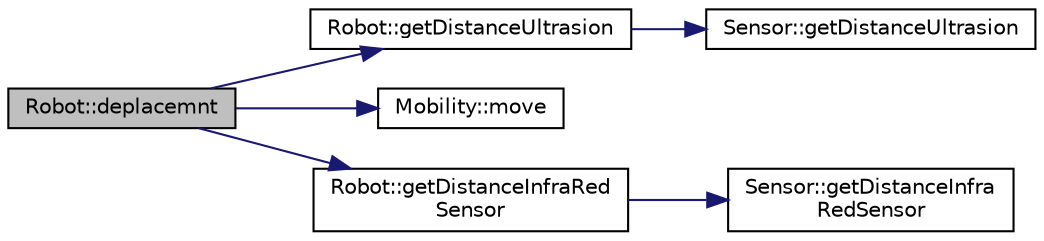 digraph "Robot::deplacemnt"
{
  edge [fontname="Helvetica",fontsize="10",labelfontname="Helvetica",labelfontsize="10"];
  node [fontname="Helvetica",fontsize="10",shape=record];
  rankdir="LR";
  Node4 [label="Robot::deplacemnt",height=0.2,width=0.4,color="black", fillcolor="grey75", style="filled", fontcolor="black"];
  Node4 -> Node5 [color="midnightblue",fontsize="10",style="solid"];
  Node5 [label="Robot::getDistanceUltrasion",height=0.2,width=0.4,color="black", fillcolor="white", style="filled",URL="$class_robot.html#ae3e977cb38b69c31faafd993a2b4054d",tooltip="return the distance between an object and the robot "];
  Node5 -> Node6 [color="midnightblue",fontsize="10",style="solid"];
  Node6 [label="Sensor::getDistanceUltrasion",height=0.2,width=0.4,color="black", fillcolor="white", style="filled",URL="$class_sensor.html#ac52b531672dcadef0bc4993590d0c5d0",tooltip="return the distance between an object and the robot "];
  Node4 -> Node7 [color="midnightblue",fontsize="10",style="solid"];
  Node7 [label="Mobility::move",height=0.2,width=0.4,color="black", fillcolor="white", style="filled",URL="$class_mobility.html#a678e74e5f334b25f14a17ad611b6b655",tooltip="Control the new direction and the new speed of the Robot. "];
  Node4 -> Node8 [color="midnightblue",fontsize="10",style="solid"];
  Node8 [label="Robot::getDistanceInfraRed\lSensor",height=0.2,width=0.4,color="black", fillcolor="white", style="filled",URL="$class_robot.html#a2286627d02563b7a0c4710459bdf54f1",tooltip="return the distance between an object and the robot "];
  Node8 -> Node9 [color="midnightblue",fontsize="10",style="solid"];
  Node9 [label="Sensor::getDistanceInfra\lRedSensor",height=0.2,width=0.4,color="black", fillcolor="white", style="filled",URL="$class_sensor.html#acedff615de343a12574ea728ffd643b1",tooltip="return the distance between an object and the robot "];
}
